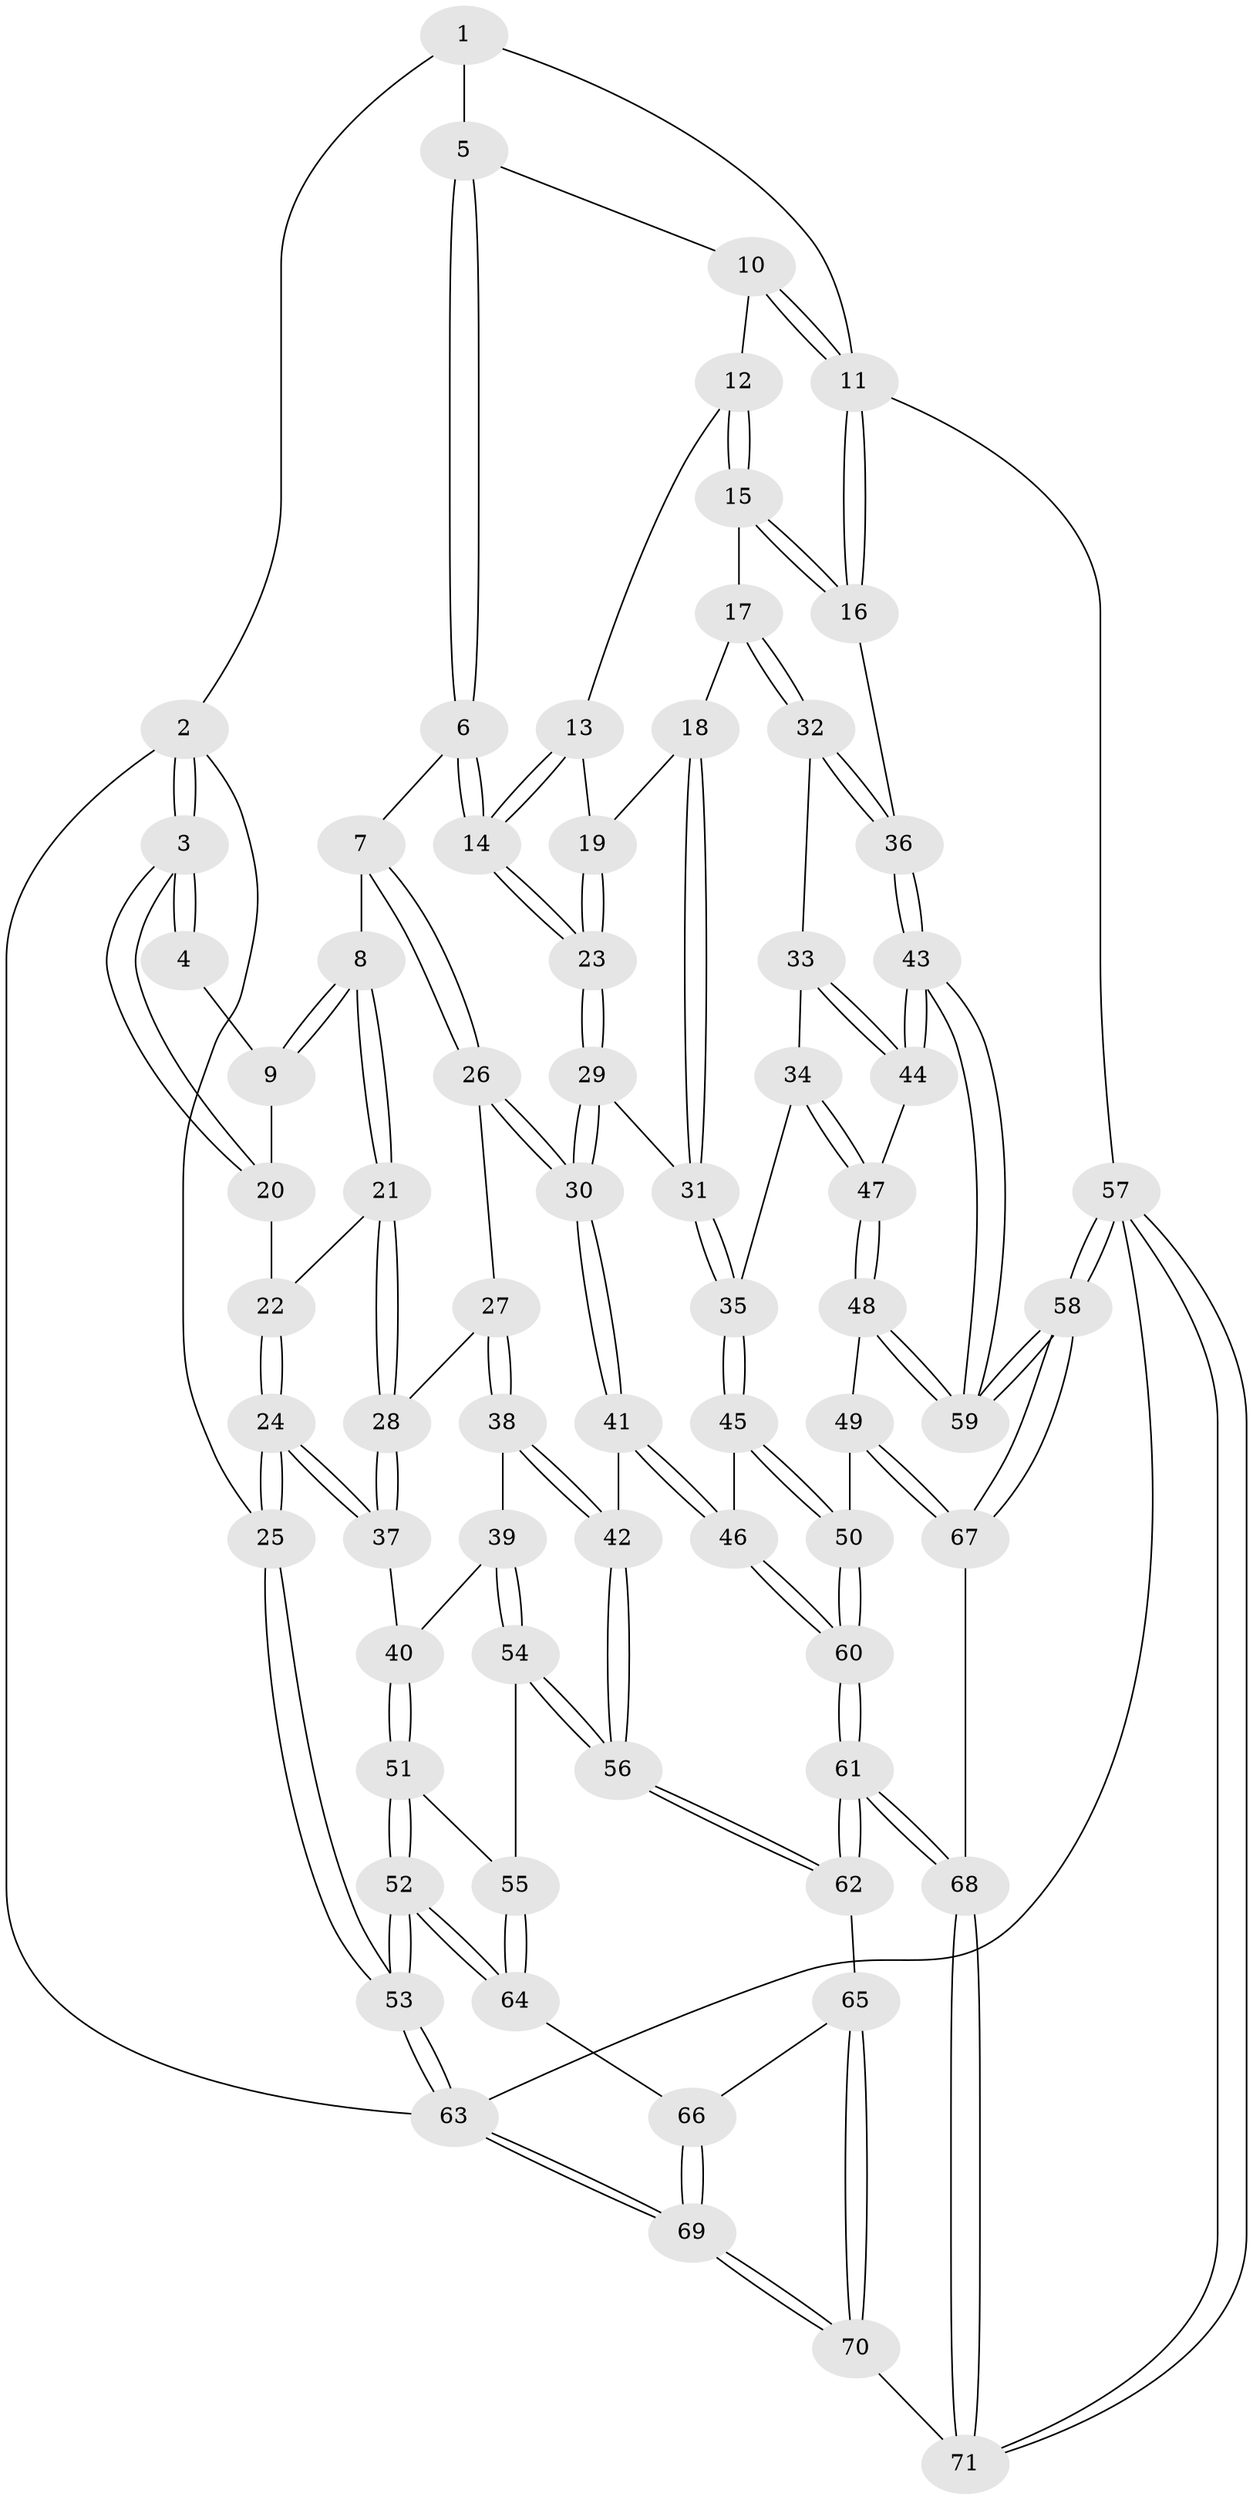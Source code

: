 // coarse degree distribution, {2: 0.09523809523809523, 1: 0.047619047619047616, 3: 0.3333333333333333, 5: 0.14285714285714285, 6: 0.23809523809523808, 4: 0.09523809523809523, 7: 0.047619047619047616}
// Generated by graph-tools (version 1.1) at 2025/06/03/04/25 22:06:53]
// undirected, 71 vertices, 174 edges
graph export_dot {
graph [start="1"]
  node [color=gray90,style=filled];
  1 [pos="+0.22948569395018711+0"];
  2 [pos="+0+0.3049764397153094"];
  3 [pos="+0+0.25624576808509525"];
  4 [pos="+0.13809552287038818+0.09199282832733434"];
  5 [pos="+0.5059674104670114+0"];
  6 [pos="+0.4779527532405498+0.1768613251368362"];
  7 [pos="+0.46917283726038056+0.1842021674089237"];
  8 [pos="+0.28057311808625357+0.23250777225566688"];
  9 [pos="+0.2387165645784452+0.21710757053064955"];
  10 [pos="+0.7414961174969278+0"];
  11 [pos="+1+0"];
  12 [pos="+0.8105077176924687+0.17827824234257655"];
  13 [pos="+0.8021300294861734+0.1894275674825705"];
  14 [pos="+0.5551249185131372+0.24947278339081486"];
  15 [pos="+0.945296032682529+0.23639144700718565"];
  16 [pos="+1+0.18359392486406365"];
  17 [pos="+0.8782532423018659+0.3487931855853663"];
  18 [pos="+0.7914600773384389+0.3315449957249214"];
  19 [pos="+0.779704306790735+0.27292492111335837"];
  20 [pos="+0.14773207863658952+0.2807487290296474"];
  21 [pos="+0.24262833847528734+0.381221623171974"];
  22 [pos="+0.16714642546522118+0.3192699845301007"];
  23 [pos="+0.5870309641226604+0.29981294382325024"];
  24 [pos="+0.04752306414956207+0.46392610571417053"];
  25 [pos="+0+0.4642527037125867"];
  26 [pos="+0.3940358756411504+0.3875057666135968"];
  27 [pos="+0.37947261702707624+0.40237278091719686"];
  28 [pos="+0.2427008732470494+0.38171169685308176"];
  29 [pos="+0.6354333792504956+0.4352762777640082"];
  30 [pos="+0.578736262096537+0.48893198256505455"];
  31 [pos="+0.6963208174748282+0.4478307208923701"];
  32 [pos="+0.8976416155370335+0.4002145367598546"];
  33 [pos="+0.8916050141267496+0.42773749968978775"];
  34 [pos="+0.8093077843507811+0.49966790679635187"];
  35 [pos="+0.7351326489091732+0.4799720126994614"];
  36 [pos="+1+0.3206439492359838"];
  37 [pos="+0.1787196187593104+0.47678005780508004"];
  38 [pos="+0.37223121713804536+0.4956988594564906"];
  39 [pos="+0.3256935248295836+0.5279584560832604"];
  40 [pos="+0.19452390551765986+0.49543706989853026"];
  41 [pos="+0.5317334530822592+0.5728899819926052"];
  42 [pos="+0.5185086897286502+0.5749199585087826"];
  43 [pos="+1+0.5651622256336222"];
  44 [pos="+1+0.5609506587948317"];
  45 [pos="+0.7077979184293918+0.6676420753158672"];
  46 [pos="+0.5400974252423243+0.5856578001076294"];
  47 [pos="+0.8818306376684031+0.6046152708665816"];
  48 [pos="+0.837635470173559+0.6976972253986636"];
  49 [pos="+0.7952485561769722+0.7160552349584222"];
  50 [pos="+0.7345330452890735+0.7142746292623217"];
  51 [pos="+0.2031420895356744+0.6364288042473912"];
  52 [pos="+0+0.6692802882446731"];
  53 [pos="+0+0.657839927604174"];
  54 [pos="+0.3303548940162426+0.6830776265928641"];
  55 [pos="+0.24475035371313553+0.6821188335232551"];
  56 [pos="+0.36219170424100966+0.7026305771213965"];
  57 [pos="+1+1"];
  58 [pos="+1+1"];
  59 [pos="+1+1"];
  60 [pos="+0.5733494245956267+0.8779208157930541"];
  61 [pos="+0.5682289946320669+0.8888146072645408"];
  62 [pos="+0.40332240368125927+0.8180985182577775"];
  63 [pos="+0+1"];
  64 [pos="+0.16536169873352277+0.7917008772409913"];
  65 [pos="+0.34663930411509536+0.8540617022467538"];
  66 [pos="+0.17366722875760413+0.8164642435035689"];
  67 [pos="+0.8247272200921525+0.8880842028295718"];
  68 [pos="+0.5739541669842008+0.9060573143881611"];
  69 [pos="+0.03986682674916782+1"];
  70 [pos="+0.11515067319471897+1"];
  71 [pos="+0.5779492992554032+1"];
  1 -- 2;
  1 -- 5;
  1 -- 11;
  2 -- 3;
  2 -- 3;
  2 -- 25;
  2 -- 63;
  3 -- 4;
  3 -- 4;
  3 -- 20;
  3 -- 20;
  4 -- 9;
  5 -- 6;
  5 -- 6;
  5 -- 10;
  6 -- 7;
  6 -- 14;
  6 -- 14;
  7 -- 8;
  7 -- 26;
  7 -- 26;
  8 -- 9;
  8 -- 9;
  8 -- 21;
  8 -- 21;
  9 -- 20;
  10 -- 11;
  10 -- 11;
  10 -- 12;
  11 -- 16;
  11 -- 16;
  11 -- 57;
  12 -- 13;
  12 -- 15;
  12 -- 15;
  13 -- 14;
  13 -- 14;
  13 -- 19;
  14 -- 23;
  14 -- 23;
  15 -- 16;
  15 -- 16;
  15 -- 17;
  16 -- 36;
  17 -- 18;
  17 -- 32;
  17 -- 32;
  18 -- 19;
  18 -- 31;
  18 -- 31;
  19 -- 23;
  19 -- 23;
  20 -- 22;
  21 -- 22;
  21 -- 28;
  21 -- 28;
  22 -- 24;
  22 -- 24;
  23 -- 29;
  23 -- 29;
  24 -- 25;
  24 -- 25;
  24 -- 37;
  24 -- 37;
  25 -- 53;
  25 -- 53;
  26 -- 27;
  26 -- 30;
  26 -- 30;
  27 -- 28;
  27 -- 38;
  27 -- 38;
  28 -- 37;
  28 -- 37;
  29 -- 30;
  29 -- 30;
  29 -- 31;
  30 -- 41;
  30 -- 41;
  31 -- 35;
  31 -- 35;
  32 -- 33;
  32 -- 36;
  32 -- 36;
  33 -- 34;
  33 -- 44;
  33 -- 44;
  34 -- 35;
  34 -- 47;
  34 -- 47;
  35 -- 45;
  35 -- 45;
  36 -- 43;
  36 -- 43;
  37 -- 40;
  38 -- 39;
  38 -- 42;
  38 -- 42;
  39 -- 40;
  39 -- 54;
  39 -- 54;
  40 -- 51;
  40 -- 51;
  41 -- 42;
  41 -- 46;
  41 -- 46;
  42 -- 56;
  42 -- 56;
  43 -- 44;
  43 -- 44;
  43 -- 59;
  43 -- 59;
  44 -- 47;
  45 -- 46;
  45 -- 50;
  45 -- 50;
  46 -- 60;
  46 -- 60;
  47 -- 48;
  47 -- 48;
  48 -- 49;
  48 -- 59;
  48 -- 59;
  49 -- 50;
  49 -- 67;
  49 -- 67;
  50 -- 60;
  50 -- 60;
  51 -- 52;
  51 -- 52;
  51 -- 55;
  52 -- 53;
  52 -- 53;
  52 -- 64;
  52 -- 64;
  53 -- 63;
  53 -- 63;
  54 -- 55;
  54 -- 56;
  54 -- 56;
  55 -- 64;
  55 -- 64;
  56 -- 62;
  56 -- 62;
  57 -- 58;
  57 -- 58;
  57 -- 71;
  57 -- 71;
  57 -- 63;
  58 -- 59;
  58 -- 59;
  58 -- 67;
  58 -- 67;
  60 -- 61;
  60 -- 61;
  61 -- 62;
  61 -- 62;
  61 -- 68;
  61 -- 68;
  62 -- 65;
  63 -- 69;
  63 -- 69;
  64 -- 66;
  65 -- 66;
  65 -- 70;
  65 -- 70;
  66 -- 69;
  66 -- 69;
  67 -- 68;
  68 -- 71;
  68 -- 71;
  69 -- 70;
  69 -- 70;
  70 -- 71;
}
